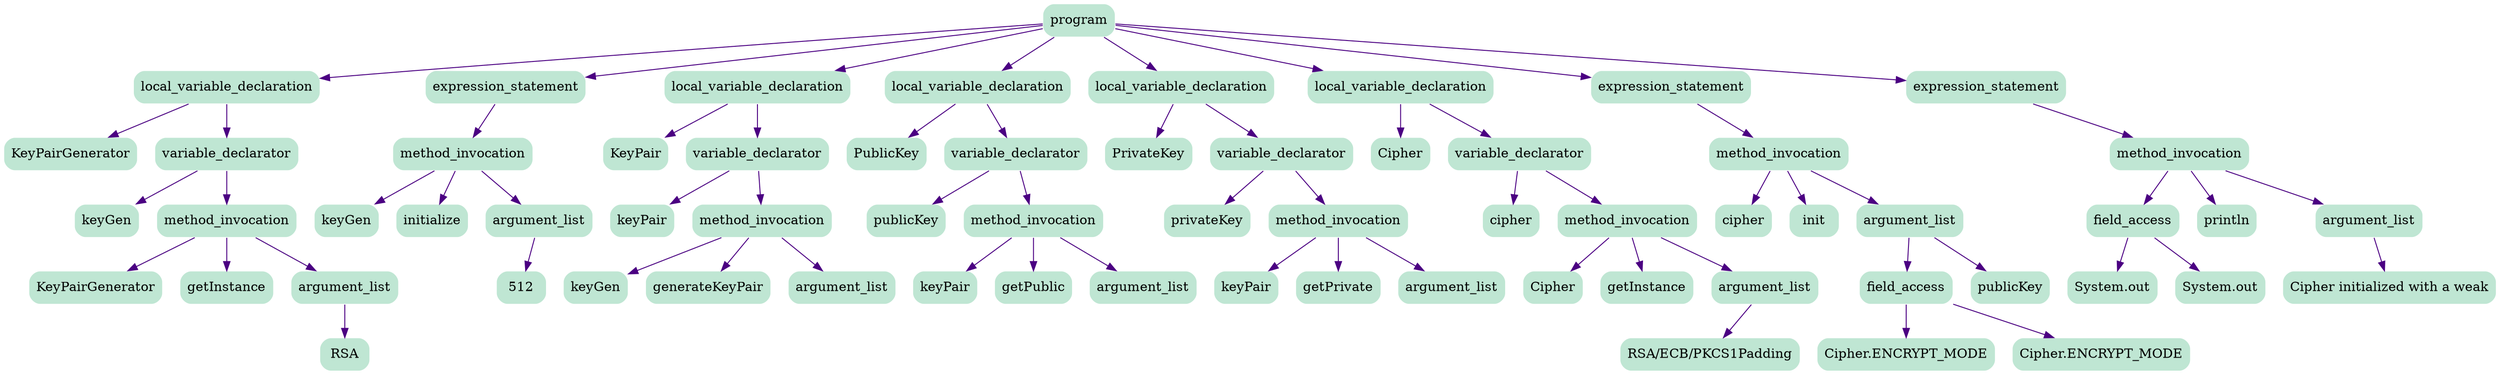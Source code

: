 digraph  {
5 [color=white, fillcolor="#BFE6D3", label=program, node_type=program, shape=box, style="rounded, filled"];
6 [color=white, fillcolor="#BFE6D3", label=local_variable_declaration, node_type=local_variable_declaration, shape=box, style="rounded, filled"];
7 [color=white, fillcolor="#BFE6D3", label=KeyPairGenerator, node_type=type_identifier, shape=box, style="rounded, filled"];
8 [color=white, fillcolor="#BFE6D3", label=variable_declarator, node_type=variable_declarator, shape=box, style="rounded, filled"];
9 [color=white, fillcolor="#BFE6D3", label=keyGen, node_type=identifier, shape=box, style="rounded, filled"];
10 [color=white, fillcolor="#BFE6D3", label=method_invocation, node_type=method_invocation, shape=box, style="rounded, filled"];
11 [color=white, fillcolor="#BFE6D3", label=KeyPairGenerator, node_type=identifier, shape=box, style="rounded, filled"];
12 [color=white, fillcolor="#BFE6D3", label=getInstance, node_type=identifier, shape=box, style="rounded, filled"];
13 [color=white, fillcolor="#BFE6D3", label=argument_list, node_type=argument_list, shape=box, style="rounded, filled"];
14 [color=white, fillcolor="#BFE6D3", label="RSA", node_type=string_literal, shape=box, style="rounded, filled"];
15 [color=white, fillcolor="#BFE6D3", label=expression_statement, node_type=expression_statement, shape=box, style="rounded, filled"];
16 [color=white, fillcolor="#BFE6D3", label=method_invocation, node_type=method_invocation, shape=box, style="rounded, filled"];
17 [color=white, fillcolor="#BFE6D3", label=keyGen, node_type=identifier, shape=box, style="rounded, filled"];
18 [color=white, fillcolor="#BFE6D3", label=initialize, node_type=identifier, shape=box, style="rounded, filled"];
19 [color=white, fillcolor="#BFE6D3", label=argument_list, node_type=argument_list, shape=box, style="rounded, filled"];
20 [color=white, fillcolor="#BFE6D3", label=512, node_type=decimal_integer_literal, shape=box, style="rounded, filled"];
21 [color=white, fillcolor="#BFE6D3", label=local_variable_declaration, node_type=local_variable_declaration, shape=box, style="rounded, filled"];
22 [color=white, fillcolor="#BFE6D3", label=KeyPair, node_type=type_identifier, shape=box, style="rounded, filled"];
23 [color=white, fillcolor="#BFE6D3", label=variable_declarator, node_type=variable_declarator, shape=box, style="rounded, filled"];
24 [color=white, fillcolor="#BFE6D3", label=keyPair, node_type=identifier, shape=box, style="rounded, filled"];
25 [color=white, fillcolor="#BFE6D3", label=method_invocation, node_type=method_invocation, shape=box, style="rounded, filled"];
26 [color=white, fillcolor="#BFE6D3", label=keyGen, node_type=identifier, shape=box, style="rounded, filled"];
27 [color=white, fillcolor="#BFE6D3", label=generateKeyPair, node_type=identifier, shape=box, style="rounded, filled"];
28 [color=white, fillcolor="#BFE6D3", label=argument_list, node_type=argument_list, shape=box, style="rounded, filled"];
29 [color=white, fillcolor="#BFE6D3", label=local_variable_declaration, node_type=local_variable_declaration, shape=box, style="rounded, filled"];
30 [color=white, fillcolor="#BFE6D3", label=PublicKey, node_type=type_identifier, shape=box, style="rounded, filled"];
31 [color=white, fillcolor="#BFE6D3", label=variable_declarator, node_type=variable_declarator, shape=box, style="rounded, filled"];
32 [color=white, fillcolor="#BFE6D3", label=publicKey, node_type=identifier, shape=box, style="rounded, filled"];
33 [color=white, fillcolor="#BFE6D3", label=method_invocation, node_type=method_invocation, shape=box, style="rounded, filled"];
34 [color=white, fillcolor="#BFE6D3", label=keyPair, node_type=identifier, shape=box, style="rounded, filled"];
35 [color=white, fillcolor="#BFE6D3", label=getPublic, node_type=identifier, shape=box, style="rounded, filled"];
36 [color=white, fillcolor="#BFE6D3", label=argument_list, node_type=argument_list, shape=box, style="rounded, filled"];
37 [color=white, fillcolor="#BFE6D3", label=local_variable_declaration, node_type=local_variable_declaration, shape=box, style="rounded, filled"];
38 [color=white, fillcolor="#BFE6D3", label=PrivateKey, node_type=type_identifier, shape=box, style="rounded, filled"];
39 [color=white, fillcolor="#BFE6D3", label=variable_declarator, node_type=variable_declarator, shape=box, style="rounded, filled"];
40 [color=white, fillcolor="#BFE6D3", label=privateKey, node_type=identifier, shape=box, style="rounded, filled"];
41 [color=white, fillcolor="#BFE6D3", label=method_invocation, node_type=method_invocation, shape=box, style="rounded, filled"];
42 [color=white, fillcolor="#BFE6D3", label=keyPair, node_type=identifier, shape=box, style="rounded, filled"];
43 [color=white, fillcolor="#BFE6D3", label=getPrivate, node_type=identifier, shape=box, style="rounded, filled"];
44 [color=white, fillcolor="#BFE6D3", label=argument_list, node_type=argument_list, shape=box, style="rounded, filled"];
45 [color=white, fillcolor="#BFE6D3", label=local_variable_declaration, node_type=local_variable_declaration, shape=box, style="rounded, filled"];
46 [color=white, fillcolor="#BFE6D3", label=Cipher, node_type=type_identifier, shape=box, style="rounded, filled"];
47 [color=white, fillcolor="#BFE6D3", label=variable_declarator, node_type=variable_declarator, shape=box, style="rounded, filled"];
48 [color=white, fillcolor="#BFE6D3", label=cipher, node_type=identifier, shape=box, style="rounded, filled"];
49 [color=white, fillcolor="#BFE6D3", label=method_invocation, node_type=method_invocation, shape=box, style="rounded, filled"];
50 [color=white, fillcolor="#BFE6D3", label=Cipher, node_type=identifier, shape=box, style="rounded, filled"];
51 [color=white, fillcolor="#BFE6D3", label=getInstance, node_type=identifier, shape=box, style="rounded, filled"];
52 [color=white, fillcolor="#BFE6D3", label=argument_list, node_type=argument_list, shape=box, style="rounded, filled"];
53 [color=white, fillcolor="#BFE6D3", label="RSA/ECB/PKCS1Padding", node_type=string_literal, shape=box, style="rounded, filled"];
54 [color=white, fillcolor="#BFE6D3", label=expression_statement, node_type=expression_statement, shape=box, style="rounded, filled"];
55 [color=white, fillcolor="#BFE6D3", label=method_invocation, node_type=method_invocation, shape=box, style="rounded, filled"];
56 [color=white, fillcolor="#BFE6D3", label=cipher, node_type=identifier, shape=box, style="rounded, filled"];
57 [color=white, fillcolor="#BFE6D3", label=init, node_type=identifier, shape=box, style="rounded, filled"];
58 [color=white, fillcolor="#BFE6D3", label=argument_list, node_type=argument_list, shape=box, style="rounded, filled"];
59 [color=white, fillcolor="#BFE6D3", label=field_access, node_type=field_access, shape=box, style="rounded, filled"];
60 [color=white, fillcolor="#BFE6D3", label="Cipher\.ENCRYPT_MODE", node_type=identifier, shape=box, style="rounded, filled"];
61 [color=white, fillcolor="#BFE6D3", label="Cipher\.ENCRYPT_MODE", node_type=identifier, shape=box, style="rounded, filled"];
62 [color=white, fillcolor="#BFE6D3", label=publicKey, node_type=identifier, shape=box, style="rounded, filled"];
63 [color=white, fillcolor="#BFE6D3", label=expression_statement, node_type=expression_statement, shape=box, style="rounded, filled"];
64 [color=white, fillcolor="#BFE6D3", label=method_invocation, node_type=method_invocation, shape=box, style="rounded, filled"];
65 [color=white, fillcolor="#BFE6D3", label=field_access, node_type=field_access, shape=box, style="rounded, filled"];
66 [color=white, fillcolor="#BFE6D3", label="System\.out", node_type=identifier, shape=box, style="rounded, filled"];
67 [color=white, fillcolor="#BFE6D3", label="System\.out", node_type=identifier, shape=box, style="rounded, filled"];
68 [color=white, fillcolor="#BFE6D3", label=println, node_type=identifier, shape=box, style="rounded, filled"];
69 [color=white, fillcolor="#BFE6D3", label=argument_list, node_type=argument_list, shape=box, style="rounded, filled"];
70 [color=white, fillcolor="#BFE6D3", label="Cipher\ initialized\ with\ a\ weak", node_type=string_literal, shape=box, style="rounded, filled"];
5 -> 6  [color=indigo, edge_type=AST_edge, key=0, shape=vee];
5 -> 15  [color=indigo, edge_type=AST_edge, key=0, shape=vee];
5 -> 21  [color=indigo, edge_type=AST_edge, key=0, shape=vee];
5 -> 29  [color=indigo, edge_type=AST_edge, key=0, shape=vee];
5 -> 37  [color=indigo, edge_type=AST_edge, key=0, shape=vee];
5 -> 45  [color=indigo, edge_type=AST_edge, key=0, shape=vee];
5 -> 54  [color=indigo, edge_type=AST_edge, key=0, shape=vee];
5 -> 63  [color=indigo, edge_type=AST_edge, key=0, shape=vee];
6 -> 7  [color=indigo, edge_type=AST_edge, key=0, shape=vee];
6 -> 8  [color=indigo, edge_type=AST_edge, key=0, shape=vee];
8 -> 9  [color=indigo, edge_type=AST_edge, key=0, shape=vee];
8 -> 10  [color=indigo, edge_type=AST_edge, key=0, shape=vee];
10 -> 11  [color=indigo, edge_type=AST_edge, key=0, shape=vee];
10 -> 12  [color=indigo, edge_type=AST_edge, key=0, shape=vee];
10 -> 13  [color=indigo, edge_type=AST_edge, key=0, shape=vee];
13 -> 14  [color=indigo, edge_type=AST_edge, key=0, shape=vee];
15 -> 16  [color=indigo, edge_type=AST_edge, key=0, shape=vee];
16 -> 17  [color=indigo, edge_type=AST_edge, key=0, shape=vee];
16 -> 18  [color=indigo, edge_type=AST_edge, key=0, shape=vee];
16 -> 19  [color=indigo, edge_type=AST_edge, key=0, shape=vee];
19 -> 20  [color=indigo, edge_type=AST_edge, key=0, shape=vee];
21 -> 22  [color=indigo, edge_type=AST_edge, key=0, shape=vee];
21 -> 23  [color=indigo, edge_type=AST_edge, key=0, shape=vee];
23 -> 24  [color=indigo, edge_type=AST_edge, key=0, shape=vee];
23 -> 25  [color=indigo, edge_type=AST_edge, key=0, shape=vee];
25 -> 26  [color=indigo, edge_type=AST_edge, key=0, shape=vee];
25 -> 27  [color=indigo, edge_type=AST_edge, key=0, shape=vee];
25 -> 28  [color=indigo, edge_type=AST_edge, key=0, shape=vee];
29 -> 30  [color=indigo, edge_type=AST_edge, key=0, shape=vee];
29 -> 31  [color=indigo, edge_type=AST_edge, key=0, shape=vee];
31 -> 32  [color=indigo, edge_type=AST_edge, key=0, shape=vee];
31 -> 33  [color=indigo, edge_type=AST_edge, key=0, shape=vee];
33 -> 34  [color=indigo, edge_type=AST_edge, key=0, shape=vee];
33 -> 35  [color=indigo, edge_type=AST_edge, key=0, shape=vee];
33 -> 36  [color=indigo, edge_type=AST_edge, key=0, shape=vee];
37 -> 38  [color=indigo, edge_type=AST_edge, key=0, shape=vee];
37 -> 39  [color=indigo, edge_type=AST_edge, key=0, shape=vee];
39 -> 40  [color=indigo, edge_type=AST_edge, key=0, shape=vee];
39 -> 41  [color=indigo, edge_type=AST_edge, key=0, shape=vee];
41 -> 42  [color=indigo, edge_type=AST_edge, key=0, shape=vee];
41 -> 43  [color=indigo, edge_type=AST_edge, key=0, shape=vee];
41 -> 44  [color=indigo, edge_type=AST_edge, key=0, shape=vee];
45 -> 46  [color=indigo, edge_type=AST_edge, key=0, shape=vee];
45 -> 47  [color=indigo, edge_type=AST_edge, key=0, shape=vee];
47 -> 48  [color=indigo, edge_type=AST_edge, key=0, shape=vee];
47 -> 49  [color=indigo, edge_type=AST_edge, key=0, shape=vee];
49 -> 50  [color=indigo, edge_type=AST_edge, key=0, shape=vee];
49 -> 51  [color=indigo, edge_type=AST_edge, key=0, shape=vee];
49 -> 52  [color=indigo, edge_type=AST_edge, key=0, shape=vee];
52 -> 53  [color=indigo, edge_type=AST_edge, key=0, shape=vee];
54 -> 55  [color=indigo, edge_type=AST_edge, key=0, shape=vee];
55 -> 56  [color=indigo, edge_type=AST_edge, key=0, shape=vee];
55 -> 57  [color=indigo, edge_type=AST_edge, key=0, shape=vee];
55 -> 58  [color=indigo, edge_type=AST_edge, key=0, shape=vee];
58 -> 59  [color=indigo, edge_type=AST_edge, key=0, shape=vee];
58 -> 62  [color=indigo, edge_type=AST_edge, key=0, shape=vee];
59 -> 60  [color=indigo, edge_type=AST_edge, key=0, shape=vee];
59 -> 61  [color=indigo, edge_type=AST_edge, key=0, shape=vee];
63 -> 64  [color=indigo, edge_type=AST_edge, key=0, shape=vee];
64 -> 65  [color=indigo, edge_type=AST_edge, key=0, shape=vee];
64 -> 68  [color=indigo, edge_type=AST_edge, key=0, shape=vee];
64 -> 69  [color=indigo, edge_type=AST_edge, key=0, shape=vee];
65 -> 66  [color=indigo, edge_type=AST_edge, key=0, shape=vee];
65 -> 67  [color=indigo, edge_type=AST_edge, key=0, shape=vee];
69 -> 70  [color=indigo, edge_type=AST_edge, key=0, shape=vee];
}
